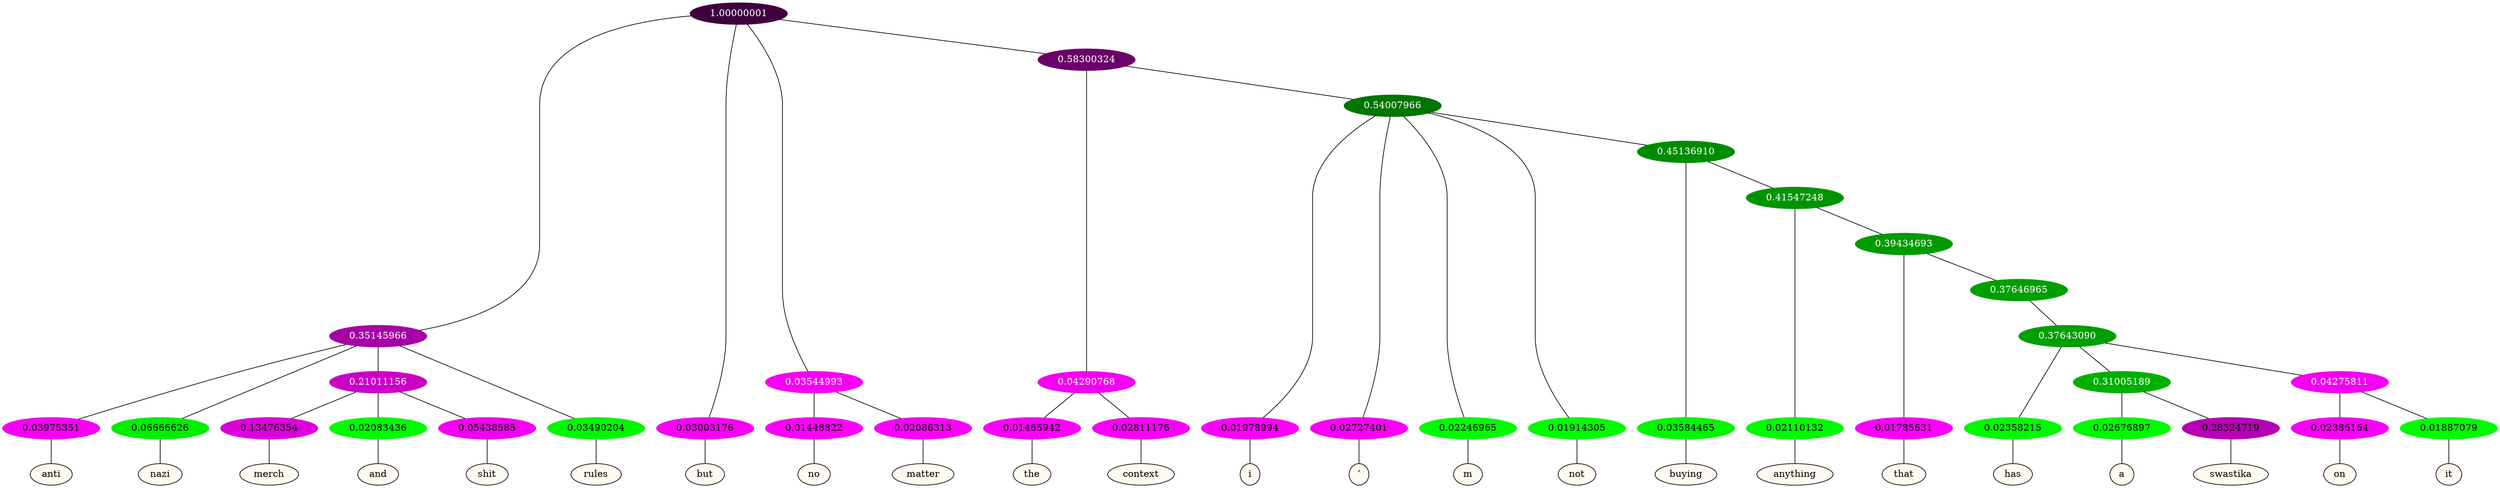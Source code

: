 graph {
	node [format=png height=0.15 nodesep=0.001 ordering=out overlap=prism overlap_scaling=0.01 ranksep=0.001 ratio=0.2 style=filled width=0.15]
	{
		rank=same
		a_w_5 [label=anti color=black fillcolor=floralwhite style="filled,solid"]
		a_w_6 [label=nazi color=black fillcolor=floralwhite style="filled,solid"]
		a_w_13 [label=merch color=black fillcolor=floralwhite style="filled,solid"]
		a_w_14 [label=and color=black fillcolor=floralwhite style="filled,solid"]
		a_w_15 [label=shit color=black fillcolor=floralwhite style="filled,solid"]
		a_w_8 [label=rules color=black fillcolor=floralwhite style="filled,solid"]
		a_w_2 [label=but color=black fillcolor=floralwhite style="filled,solid"]
		a_w_9 [label=no color=black fillcolor=floralwhite style="filled,solid"]
		a_w_10 [label=matter color=black fillcolor=floralwhite style="filled,solid"]
		a_w_16 [label=the color=black fillcolor=floralwhite style="filled,solid"]
		a_w_17 [label=context color=black fillcolor=floralwhite style="filled,solid"]
		a_w_18 [label=i color=black fillcolor=floralwhite style="filled,solid"]
		a_w_19 [label="’" color=black fillcolor=floralwhite style="filled,solid"]
		a_w_20 [label=m color=black fillcolor=floralwhite style="filled,solid"]
		a_w_21 [label=not color=black fillcolor=floralwhite style="filled,solid"]
		a_w_23 [label=buying color=black fillcolor=floralwhite style="filled,solid"]
		a_w_25 [label=anything color=black fillcolor=floralwhite style="filled,solid"]
		a_w_27 [label=that color=black fillcolor=floralwhite style="filled,solid"]
		a_w_30 [label=has color=black fillcolor=floralwhite style="filled,solid"]
		a_w_33 [label=a color=black fillcolor=floralwhite style="filled,solid"]
		a_w_34 [label=swastika color=black fillcolor=floralwhite style="filled,solid"]
		a_w_35 [label=on color=black fillcolor=floralwhite style="filled,solid"]
		a_w_36 [label=it color=black fillcolor=floralwhite style="filled,solid"]
	}
	a_n_5 -- a_w_5
	a_n_6 -- a_w_6
	a_n_13 -- a_w_13
	a_n_14 -- a_w_14
	a_n_15 -- a_w_15
	a_n_8 -- a_w_8
	a_n_2 -- a_w_2
	a_n_9 -- a_w_9
	a_n_10 -- a_w_10
	a_n_16 -- a_w_16
	a_n_17 -- a_w_17
	a_n_18 -- a_w_18
	a_n_19 -- a_w_19
	a_n_20 -- a_w_20
	a_n_21 -- a_w_21
	a_n_23 -- a_w_23
	a_n_25 -- a_w_25
	a_n_27 -- a_w_27
	a_n_30 -- a_w_30
	a_n_33 -- a_w_33
	a_n_34 -- a_w_34
	a_n_35 -- a_w_35
	a_n_36 -- a_w_36
	{
		rank=same
		a_n_5 [label=0.03975351 color="0.835 1.000 0.960" fontcolor=black]
		a_n_6 [label=0.06666626 color="0.334 1.000 0.933" fontcolor=black]
		a_n_13 [label=0.13476354 color="0.835 1.000 0.865" fontcolor=black]
		a_n_14 [label=0.02083436 color="0.334 1.000 0.979" fontcolor=black]
		a_n_15 [label=0.05438585 color="0.835 1.000 0.946" fontcolor=black]
		a_n_8 [label=0.03490204 color="0.334 1.000 0.965" fontcolor=black]
		a_n_2 [label=0.03003176 color="0.835 1.000 0.970" fontcolor=black]
		a_n_9 [label=0.01448822 color="0.835 1.000 0.986" fontcolor=black]
		a_n_10 [label=0.02086313 color="0.835 1.000 0.979" fontcolor=black]
		a_n_16 [label=0.01465942 color="0.835 1.000 0.985" fontcolor=black]
		a_n_17 [label=0.02811176 color="0.835 1.000 0.972" fontcolor=black]
		a_n_18 [label=0.01978994 color="0.835 1.000 0.980" fontcolor=black]
		a_n_19 [label=0.02727401 color="0.835 1.000 0.973" fontcolor=black]
		a_n_20 [label=0.02246965 color="0.334 1.000 0.978" fontcolor=black]
		a_n_21 [label=0.01914305 color="0.334 1.000 0.981" fontcolor=black]
		a_n_23 [label=0.03584465 color="0.334 1.000 0.964" fontcolor=black]
		a_n_25 [label=0.02110132 color="0.334 1.000 0.979" fontcolor=black]
		a_n_27 [label=0.01785631 color="0.835 1.000 0.982" fontcolor=black]
		a_n_30 [label=0.02358215 color="0.334 1.000 0.976" fontcolor=black]
		a_n_33 [label=0.02676897 color="0.334 1.000 0.973" fontcolor=black]
		a_n_34 [label=0.28324719 color="0.835 1.000 0.717" fontcolor=black]
		a_n_35 [label=0.02386164 color="0.835 1.000 0.976" fontcolor=black]
		a_n_36 [label=0.01887079 color="0.334 1.000 0.981" fontcolor=black]
	}
	a_n_0 [label=1.00000001 color="0.835 1.000 0.250" fontcolor=grey99]
	a_n_1 [label=0.35145966 color="0.835 1.000 0.649" fontcolor=grey99]
	a_n_0 -- a_n_1
	a_n_0 -- a_n_2
	a_n_3 [label=0.03544993 color="0.835 1.000 0.965" fontcolor=grey99]
	a_n_0 -- a_n_3
	a_n_4 [label=0.58300324 color="0.835 1.000 0.417" fontcolor=grey99]
	a_n_0 -- a_n_4
	a_n_1 -- a_n_5
	a_n_1 -- a_n_6
	a_n_7 [label=0.21011156 color="0.835 1.000 0.790" fontcolor=grey99]
	a_n_1 -- a_n_7
	a_n_1 -- a_n_8
	a_n_3 -- a_n_9
	a_n_3 -- a_n_10
	a_n_11 [label=0.04290768 color="0.835 1.000 0.957" fontcolor=grey99]
	a_n_4 -- a_n_11
	a_n_12 [label=0.54007966 color="0.334 1.000 0.460" fontcolor=grey99]
	a_n_4 -- a_n_12
	a_n_7 -- a_n_13
	a_n_7 -- a_n_14
	a_n_7 -- a_n_15
	a_n_11 -- a_n_16
	a_n_11 -- a_n_17
	a_n_12 -- a_n_18
	a_n_12 -- a_n_19
	a_n_12 -- a_n_20
	a_n_12 -- a_n_21
	a_n_22 [label=0.45136910 color="0.334 1.000 0.549" fontcolor=grey99]
	a_n_12 -- a_n_22
	a_n_22 -- a_n_23
	a_n_24 [label=0.41547248 color="0.334 1.000 0.585" fontcolor=grey99]
	a_n_22 -- a_n_24
	a_n_24 -- a_n_25
	a_n_26 [label=0.39434693 color="0.334 1.000 0.606" fontcolor=grey99]
	a_n_24 -- a_n_26
	a_n_26 -- a_n_27
	a_n_28 [label=0.37646965 color="0.334 1.000 0.624" fontcolor=grey99]
	a_n_26 -- a_n_28
	a_n_29 [label=0.37643090 color="0.334 1.000 0.624" fontcolor=grey99]
	a_n_28 -- a_n_29
	a_n_29 -- a_n_30
	a_n_31 [label=0.31005189 color="0.334 1.000 0.690" fontcolor=grey99]
	a_n_29 -- a_n_31
	a_n_32 [label=0.04275811 color="0.835 1.000 0.957" fontcolor=grey99]
	a_n_29 -- a_n_32
	a_n_31 -- a_n_33
	a_n_31 -- a_n_34
	a_n_32 -- a_n_35
	a_n_32 -- a_n_36
}
